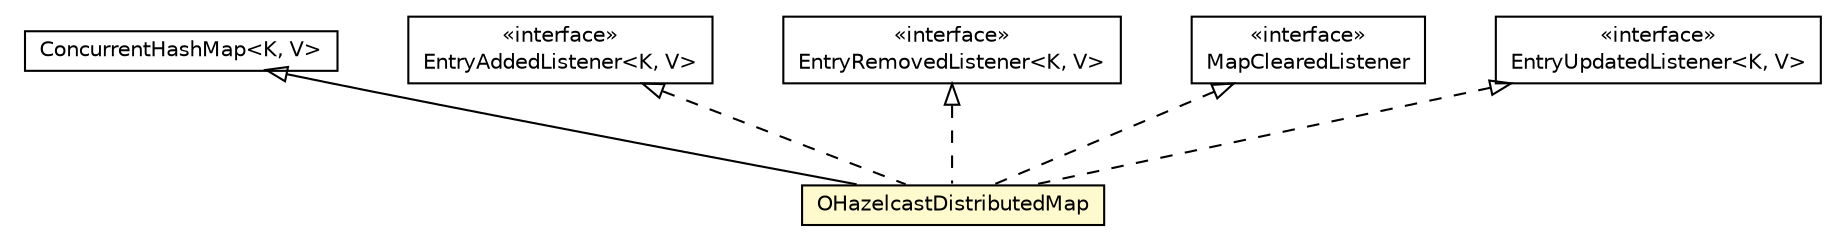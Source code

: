 #!/usr/local/bin/dot
#
# Class diagram 
# Generated by UMLGraph version R5_6-24-gf6e263 (http://www.umlgraph.org/)
#

digraph G {
	edge [fontname="Helvetica",fontsize=10,labelfontname="Helvetica",labelfontsize=10];
	node [fontname="Helvetica",fontsize=10,shape=plaintext];
	nodesep=0.25;
	ranksep=0.5;
	// com.orientechnologies.orient.server.hazelcast.OHazelcastDistributedMap
	c1916154 [label=<<table title="com.orientechnologies.orient.server.hazelcast.OHazelcastDistributedMap" border="0" cellborder="1" cellspacing="0" cellpadding="2" port="p" bgcolor="lemonChiffon" href="./OHazelcastDistributedMap.html">
		<tr><td><table border="0" cellspacing="0" cellpadding="1">
<tr><td align="center" balign="center"> OHazelcastDistributedMap </td></tr>
		</table></td></tr>
		</table>>, URL="./OHazelcastDistributedMap.html", fontname="Helvetica", fontcolor="black", fontsize=10.0];
	//com.orientechnologies.orient.server.hazelcast.OHazelcastDistributedMap extends java.util.concurrent.ConcurrentHashMap<java.lang.String, java.lang.Object>
	c1916351:p -> c1916154:p [dir=back,arrowtail=empty];
	//com.orientechnologies.orient.server.hazelcast.OHazelcastDistributedMap implements com.hazelcast.map.listener.EntryAddedListener<K, V>
	c1916353:p -> c1916154:p [dir=back,arrowtail=empty,style=dashed];
	//com.orientechnologies.orient.server.hazelcast.OHazelcastDistributedMap implements com.hazelcast.map.listener.EntryRemovedListener<K, V>
	c1916354:p -> c1916154:p [dir=back,arrowtail=empty,style=dashed];
	//com.orientechnologies.orient.server.hazelcast.OHazelcastDistributedMap implements com.hazelcast.map.listener.MapClearedListener
	c1916355:p -> c1916154:p [dir=back,arrowtail=empty,style=dashed];
	//com.orientechnologies.orient.server.hazelcast.OHazelcastDistributedMap implements com.hazelcast.map.listener.EntryUpdatedListener<K, V>
	c1916356:p -> c1916154:p [dir=back,arrowtail=empty,style=dashed];
	// com.hazelcast.map.listener.EntryUpdatedListener<K, V>
	c1916356 [label=<<table title="com.hazelcast.map.listener.EntryUpdatedListener" border="0" cellborder="1" cellspacing="0" cellpadding="2" port="p" href="http://java.sun.com/j2se/1.4.2/docs/api/com/hazelcast/map/listener/EntryUpdatedListener.html">
		<tr><td><table border="0" cellspacing="0" cellpadding="1">
<tr><td align="center" balign="center"> &#171;interface&#187; </td></tr>
<tr><td align="center" balign="center"> EntryUpdatedListener&lt;K, V&gt; </td></tr>
		</table></td></tr>
		</table>>, URL="http://java.sun.com/j2se/1.4.2/docs/api/com/hazelcast/map/listener/EntryUpdatedListener.html", fontname="Helvetica", fontcolor="black", fontsize=10.0];
	// com.hazelcast.map.listener.EntryAddedListener<K, V>
	c1916353 [label=<<table title="com.hazelcast.map.listener.EntryAddedListener" border="0" cellborder="1" cellspacing="0" cellpadding="2" port="p" href="http://java.sun.com/j2se/1.4.2/docs/api/com/hazelcast/map/listener/EntryAddedListener.html">
		<tr><td><table border="0" cellspacing="0" cellpadding="1">
<tr><td align="center" balign="center"> &#171;interface&#187; </td></tr>
<tr><td align="center" balign="center"> EntryAddedListener&lt;K, V&gt; </td></tr>
		</table></td></tr>
		</table>>, URL="http://java.sun.com/j2se/1.4.2/docs/api/com/hazelcast/map/listener/EntryAddedListener.html", fontname="Helvetica", fontcolor="black", fontsize=10.0];
	// com.hazelcast.map.listener.MapClearedListener
	c1916355 [label=<<table title="com.hazelcast.map.listener.MapClearedListener" border="0" cellborder="1" cellspacing="0" cellpadding="2" port="p" href="http://java.sun.com/j2se/1.4.2/docs/api/com/hazelcast/map/listener/MapClearedListener.html">
		<tr><td><table border="0" cellspacing="0" cellpadding="1">
<tr><td align="center" balign="center"> &#171;interface&#187; </td></tr>
<tr><td align="center" balign="center"> MapClearedListener </td></tr>
		</table></td></tr>
		</table>>, URL="http://java.sun.com/j2se/1.4.2/docs/api/com/hazelcast/map/listener/MapClearedListener.html", fontname="Helvetica", fontcolor="black", fontsize=10.0];
	// com.hazelcast.map.listener.EntryRemovedListener<K, V>
	c1916354 [label=<<table title="com.hazelcast.map.listener.EntryRemovedListener" border="0" cellborder="1" cellspacing="0" cellpadding="2" port="p" href="http://java.sun.com/j2se/1.4.2/docs/api/com/hazelcast/map/listener/EntryRemovedListener.html">
		<tr><td><table border="0" cellspacing="0" cellpadding="1">
<tr><td align="center" balign="center"> &#171;interface&#187; </td></tr>
<tr><td align="center" balign="center"> EntryRemovedListener&lt;K, V&gt; </td></tr>
		</table></td></tr>
		</table>>, URL="http://java.sun.com/j2se/1.4.2/docs/api/com/hazelcast/map/listener/EntryRemovedListener.html", fontname="Helvetica", fontcolor="black", fontsize=10.0];
	// java.util.concurrent.ConcurrentHashMap<K, V>
	c1916351 [label=<<table title="java.util.concurrent.ConcurrentHashMap" border="0" cellborder="1" cellspacing="0" cellpadding="2" port="p" href="http://java.sun.com/j2se/1.4.2/docs/api/java/util/concurrent/ConcurrentHashMap.html">
		<tr><td><table border="0" cellspacing="0" cellpadding="1">
<tr><td align="center" balign="center"> ConcurrentHashMap&lt;K, V&gt; </td></tr>
		</table></td></tr>
		</table>>, URL="http://java.sun.com/j2se/1.4.2/docs/api/java/util/concurrent/ConcurrentHashMap.html", fontname="Helvetica", fontcolor="black", fontsize=10.0];
}


